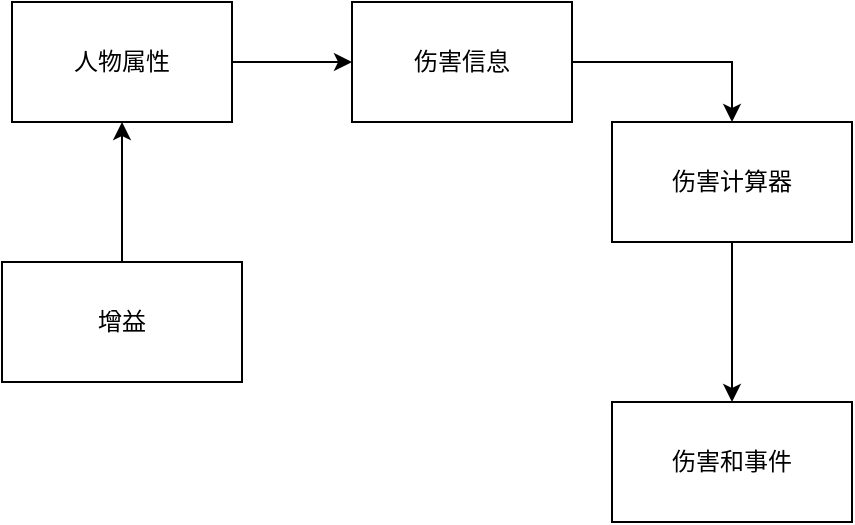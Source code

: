 <mxfile version="12.2.4" pages="1"><diagram id="PTOk08en2PO56-CY9f2l" name="第 1 页"><mxGraphModel dx="976" dy="544" grid="1" gridSize="10" guides="1" tooltips="1" connect="1" arrows="1" fold="1" page="1" pageScale="1" pageWidth="827" pageHeight="1169" math="0" shadow="0"><root><mxCell id="0"/><mxCell id="1" parent="0"/><mxCell id="14" style="edgeStyle=orthogonalEdgeStyle;rounded=0;orthogonalLoop=1;jettySize=auto;html=1;entryX=0;entryY=0.5;entryDx=0;entryDy=0;" parent="1" source="2" target="10" edge="1"><mxGeometry relative="1" as="geometry"/></mxCell><mxCell id="2" value="人物属性" style="rounded=0;whiteSpace=wrap;html=1;" parent="1" vertex="1"><mxGeometry x="100" y="180" width="110" height="60" as="geometry"/></mxCell><mxCell id="6" value="" style="edgeStyle=orthogonalEdgeStyle;rounded=0;orthogonalLoop=1;jettySize=auto;html=1;" parent="1" source="3" target="5" edge="1"><mxGeometry relative="1" as="geometry"/></mxCell><mxCell id="3" value="伤害计算器" style="rounded=0;whiteSpace=wrap;html=1;" parent="1" vertex="1"><mxGeometry x="400" y="240" width="120" height="60" as="geometry"/></mxCell><mxCell id="5" value="伤害和事件" style="rounded=0;whiteSpace=wrap;html=1;" parent="1" vertex="1"><mxGeometry x="400" y="380" width="120" height="60" as="geometry"/></mxCell><mxCell id="15" style="edgeStyle=orthogonalEdgeStyle;rounded=0;orthogonalLoop=1;jettySize=auto;html=1;entryX=0.5;entryY=1;entryDx=0;entryDy=0;" parent="1" source="7" target="2" edge="1"><mxGeometry relative="1" as="geometry"/></mxCell><mxCell id="7" value="增益" style="rounded=0;whiteSpace=wrap;html=1;" parent="1" vertex="1"><mxGeometry x="95" y="310" width="120" height="60" as="geometry"/></mxCell><mxCell id="13" style="edgeStyle=orthogonalEdgeStyle;rounded=0;orthogonalLoop=1;jettySize=auto;html=1;entryX=0.5;entryY=0;entryDx=0;entryDy=0;" parent="1" source="10" target="3" edge="1"><mxGeometry relative="1" as="geometry"/></mxCell><mxCell id="10" value="伤害信息" style="rounded=0;whiteSpace=wrap;html=1;" parent="1" vertex="1"><mxGeometry x="270" y="180" width="110" height="60" as="geometry"/></mxCell></root></mxGraphModel></diagram></mxfile>